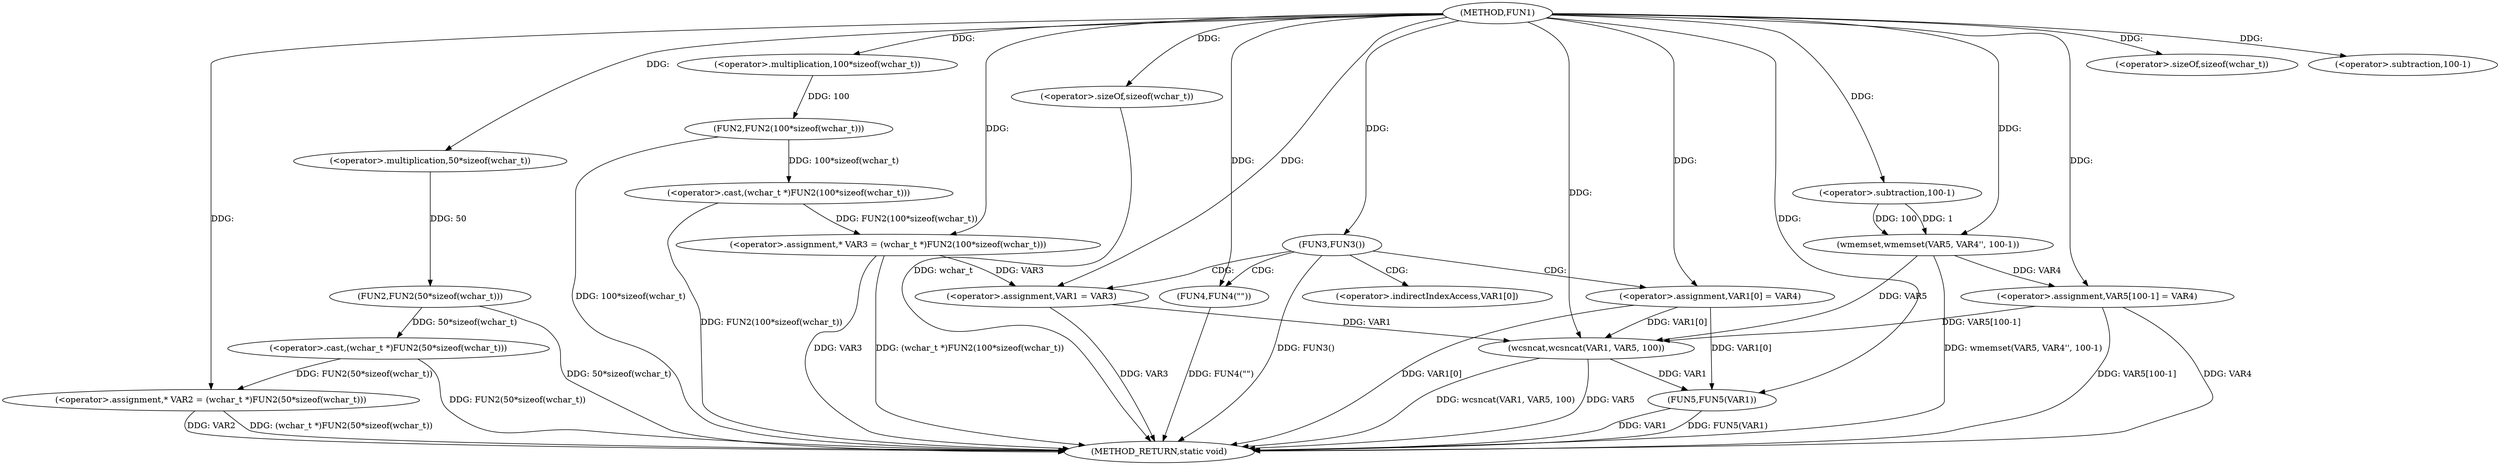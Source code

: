 digraph FUN1 {  
"1000100" [label = "(METHOD,FUN1)" ]
"1000159" [label = "(METHOD_RETURN,static void)" ]
"1000104" [label = "(<operator>.assignment,* VAR2 = (wchar_t *)FUN2(50*sizeof(wchar_t)))" ]
"1000106" [label = "(<operator>.cast,(wchar_t *)FUN2(50*sizeof(wchar_t)))" ]
"1000108" [label = "(FUN2,FUN2(50*sizeof(wchar_t)))" ]
"1000109" [label = "(<operator>.multiplication,50*sizeof(wchar_t))" ]
"1000111" [label = "(<operator>.sizeOf,sizeof(wchar_t))" ]
"1000114" [label = "(<operator>.assignment,* VAR3 = (wchar_t *)FUN2(100*sizeof(wchar_t)))" ]
"1000116" [label = "(<operator>.cast,(wchar_t *)FUN2(100*sizeof(wchar_t)))" ]
"1000118" [label = "(FUN2,FUN2(100*sizeof(wchar_t)))" ]
"1000119" [label = "(<operator>.multiplication,100*sizeof(wchar_t))" ]
"1000121" [label = "(<operator>.sizeOf,sizeof(wchar_t))" ]
"1000124" [label = "(FUN3,FUN3())" ]
"1000126" [label = "(FUN4,FUN4(\"\"))" ]
"1000130" [label = "(<operator>.assignment,VAR1 = VAR3)" ]
"1000133" [label = "(<operator>.assignment,VAR1[0] = VAR4)" ]
"1000140" [label = "(wmemset,wmemset(VAR5, VAR4'', 100-1))" ]
"1000143" [label = "(<operator>.subtraction,100-1)" ]
"1000146" [label = "(<operator>.assignment,VAR5[100-1] = VAR4)" ]
"1000149" [label = "(<operator>.subtraction,100-1)" ]
"1000153" [label = "(wcsncat,wcsncat(VAR1, VAR5, 100))" ]
"1000157" [label = "(FUN5,FUN5(VAR1))" ]
"1000134" [label = "(<operator>.indirectIndexAccess,VAR1[0])" ]
  "1000106" -> "1000159"  [ label = "DDG: FUN2(50*sizeof(wchar_t))"] 
  "1000157" -> "1000159"  [ label = "DDG: FUN5(VAR1)"] 
  "1000104" -> "1000159"  [ label = "DDG: VAR2"] 
  "1000130" -> "1000159"  [ label = "DDG: VAR3"] 
  "1000153" -> "1000159"  [ label = "DDG: wcsncat(VAR1, VAR5, 100)"] 
  "1000116" -> "1000159"  [ label = "DDG: FUN2(100*sizeof(wchar_t))"] 
  "1000121" -> "1000159"  [ label = "DDG: wchar_t"] 
  "1000118" -> "1000159"  [ label = "DDG: 100*sizeof(wchar_t)"] 
  "1000124" -> "1000159"  [ label = "DDG: FUN3()"] 
  "1000126" -> "1000159"  [ label = "DDG: FUN4(\"\")"] 
  "1000140" -> "1000159"  [ label = "DDG: wmemset(VAR5, VAR4'', 100-1)"] 
  "1000146" -> "1000159"  [ label = "DDG: VAR4"] 
  "1000153" -> "1000159"  [ label = "DDG: VAR5"] 
  "1000157" -> "1000159"  [ label = "DDG: VAR1"] 
  "1000133" -> "1000159"  [ label = "DDG: VAR1[0]"] 
  "1000114" -> "1000159"  [ label = "DDG: VAR3"] 
  "1000146" -> "1000159"  [ label = "DDG: VAR5[100-1]"] 
  "1000114" -> "1000159"  [ label = "DDG: (wchar_t *)FUN2(100*sizeof(wchar_t))"] 
  "1000104" -> "1000159"  [ label = "DDG: (wchar_t *)FUN2(50*sizeof(wchar_t))"] 
  "1000108" -> "1000159"  [ label = "DDG: 50*sizeof(wchar_t)"] 
  "1000106" -> "1000104"  [ label = "DDG: FUN2(50*sizeof(wchar_t))"] 
  "1000100" -> "1000104"  [ label = "DDG: "] 
  "1000108" -> "1000106"  [ label = "DDG: 50*sizeof(wchar_t)"] 
  "1000109" -> "1000108"  [ label = "DDG: 50"] 
  "1000100" -> "1000109"  [ label = "DDG: "] 
  "1000100" -> "1000111"  [ label = "DDG: "] 
  "1000116" -> "1000114"  [ label = "DDG: FUN2(100*sizeof(wchar_t))"] 
  "1000100" -> "1000114"  [ label = "DDG: "] 
  "1000118" -> "1000116"  [ label = "DDG: 100*sizeof(wchar_t)"] 
  "1000119" -> "1000118"  [ label = "DDG: 100"] 
  "1000100" -> "1000119"  [ label = "DDG: "] 
  "1000100" -> "1000121"  [ label = "DDG: "] 
  "1000100" -> "1000124"  [ label = "DDG: "] 
  "1000100" -> "1000126"  [ label = "DDG: "] 
  "1000114" -> "1000130"  [ label = "DDG: VAR3"] 
  "1000100" -> "1000130"  [ label = "DDG: "] 
  "1000100" -> "1000133"  [ label = "DDG: "] 
  "1000100" -> "1000140"  [ label = "DDG: "] 
  "1000143" -> "1000140"  [ label = "DDG: 100"] 
  "1000143" -> "1000140"  [ label = "DDG: 1"] 
  "1000100" -> "1000143"  [ label = "DDG: "] 
  "1000140" -> "1000146"  [ label = "DDG: VAR4"] 
  "1000100" -> "1000146"  [ label = "DDG: "] 
  "1000100" -> "1000149"  [ label = "DDG: "] 
  "1000133" -> "1000153"  [ label = "DDG: VAR1[0]"] 
  "1000130" -> "1000153"  [ label = "DDG: VAR1"] 
  "1000100" -> "1000153"  [ label = "DDG: "] 
  "1000140" -> "1000153"  [ label = "DDG: VAR5"] 
  "1000146" -> "1000153"  [ label = "DDG: VAR5[100-1]"] 
  "1000133" -> "1000157"  [ label = "DDG: VAR1[0]"] 
  "1000153" -> "1000157"  [ label = "DDG: VAR1"] 
  "1000100" -> "1000157"  [ label = "DDG: "] 
  "1000124" -> "1000133"  [ label = "CDG: "] 
  "1000124" -> "1000130"  [ label = "CDG: "] 
  "1000124" -> "1000134"  [ label = "CDG: "] 
  "1000124" -> "1000126"  [ label = "CDG: "] 
}
